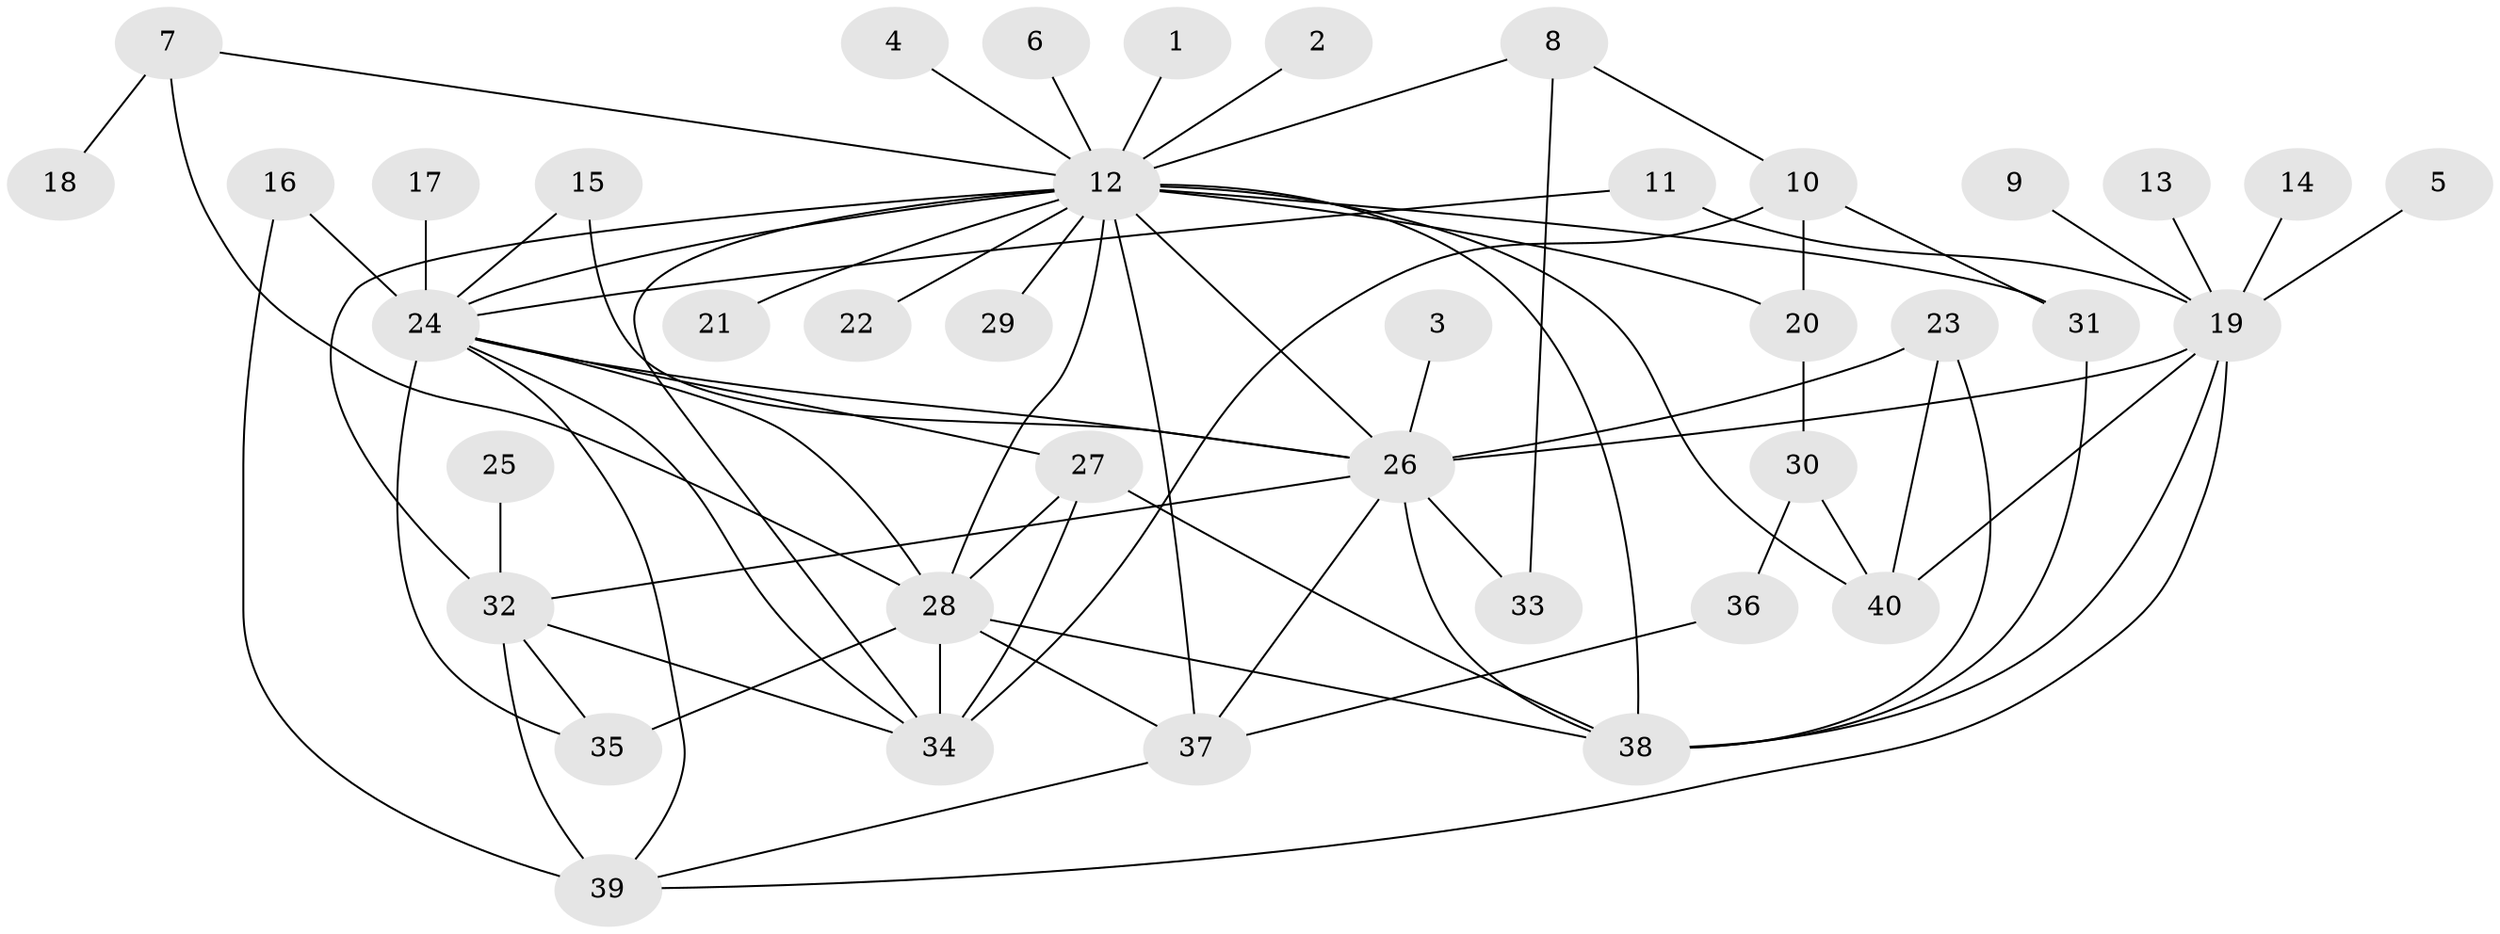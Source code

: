 // original degree distribution, {13: 0.007692307692307693, 6: 0.03076923076923077, 22: 0.007692307692307693, 5: 0.03076923076923077, 1: 0.43846153846153846, 3: 0.09230769230769231, 2: 0.26153846153846155, 11: 0.015384615384615385, 8: 0.007692307692307693, 4: 0.08461538461538462, 15: 0.007692307692307693, 12: 0.007692307692307693, 7: 0.007692307692307693}
// Generated by graph-tools (version 1.1) at 2025/36/03/04/25 23:36:50]
// undirected, 40 vertices, 72 edges
graph export_dot {
  node [color=gray90,style=filled];
  1;
  2;
  3;
  4;
  5;
  6;
  7;
  8;
  9;
  10;
  11;
  12;
  13;
  14;
  15;
  16;
  17;
  18;
  19;
  20;
  21;
  22;
  23;
  24;
  25;
  26;
  27;
  28;
  29;
  30;
  31;
  32;
  33;
  34;
  35;
  36;
  37;
  38;
  39;
  40;
  1 -- 12 [weight=1.0];
  2 -- 12 [weight=1.0];
  3 -- 26 [weight=1.0];
  4 -- 12 [weight=1.0];
  5 -- 19 [weight=1.0];
  6 -- 12 [weight=1.0];
  7 -- 12 [weight=1.0];
  7 -- 18 [weight=1.0];
  7 -- 28 [weight=1.0];
  8 -- 10 [weight=1.0];
  8 -- 12 [weight=1.0];
  8 -- 33 [weight=1.0];
  9 -- 19 [weight=1.0];
  10 -- 20 [weight=2.0];
  10 -- 31 [weight=1.0];
  10 -- 34 [weight=3.0];
  11 -- 19 [weight=1.0];
  11 -- 24 [weight=1.0];
  12 -- 20 [weight=1.0];
  12 -- 21 [weight=1.0];
  12 -- 22 [weight=1.0];
  12 -- 24 [weight=1.0];
  12 -- 26 [weight=1.0];
  12 -- 28 [weight=1.0];
  12 -- 29 [weight=1.0];
  12 -- 31 [weight=1.0];
  12 -- 32 [weight=1.0];
  12 -- 34 [weight=1.0];
  12 -- 37 [weight=1.0];
  12 -- 38 [weight=1.0];
  12 -- 40 [weight=1.0];
  13 -- 19 [weight=1.0];
  14 -- 19 [weight=1.0];
  15 -- 24 [weight=1.0];
  15 -- 26 [weight=1.0];
  16 -- 24 [weight=1.0];
  16 -- 39 [weight=1.0];
  17 -- 24 [weight=1.0];
  19 -- 26 [weight=1.0];
  19 -- 38 [weight=1.0];
  19 -- 39 [weight=2.0];
  19 -- 40 [weight=1.0];
  20 -- 30 [weight=1.0];
  23 -- 26 [weight=1.0];
  23 -- 38 [weight=1.0];
  23 -- 40 [weight=1.0];
  24 -- 26 [weight=1.0];
  24 -- 27 [weight=1.0];
  24 -- 28 [weight=1.0];
  24 -- 34 [weight=2.0];
  24 -- 35 [weight=1.0];
  24 -- 39 [weight=1.0];
  25 -- 32 [weight=1.0];
  26 -- 32 [weight=1.0];
  26 -- 33 [weight=1.0];
  26 -- 37 [weight=1.0];
  26 -- 38 [weight=1.0];
  27 -- 28 [weight=1.0];
  27 -- 34 [weight=2.0];
  27 -- 38 [weight=1.0];
  28 -- 34 [weight=2.0];
  28 -- 35 [weight=2.0];
  28 -- 37 [weight=1.0];
  28 -- 38 [weight=1.0];
  30 -- 36 [weight=1.0];
  30 -- 40 [weight=1.0];
  31 -- 38 [weight=1.0];
  32 -- 34 [weight=2.0];
  32 -- 35 [weight=1.0];
  32 -- 39 [weight=3.0];
  36 -- 37 [weight=1.0];
  37 -- 39 [weight=1.0];
}
